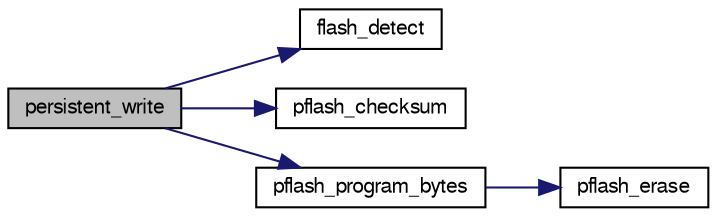 digraph "persistent_write"
{
  edge [fontname="FreeSans",fontsize="10",labelfontname="FreeSans",labelfontsize="10"];
  node [fontname="FreeSans",fontsize="10",shape=record];
  rankdir="LR";
  Node1 [label="persistent_write",height=0.2,width=0.4,color="black", fillcolor="grey75", style="filled", fontcolor="black"];
  Node1 -> Node2 [color="midnightblue",fontsize="10",style="solid",fontname="FreeSans"];
  Node2 [label="flash_detect",height=0.2,width=0.4,color="black", fillcolor="white", style="filled",URL="$stm32_2modules_2core_2settings__arch_8c.html#a6e9ee5b58a0f71f5267a43dbca4fc5b5"];
  Node1 -> Node3 [color="midnightblue",fontsize="10",style="solid",fontname="FreeSans"];
  Node3 [label="pflash_checksum",height=0.2,width=0.4,color="black", fillcolor="white", style="filled",URL="$stm32_2modules_2core_2settings__arch_8c.html#a22c9ce72b72cd4dfe56c4008626cff19"];
  Node1 -> Node4 [color="midnightblue",fontsize="10",style="solid",fontname="FreeSans"];
  Node4 [label="pflash_program_bytes",height=0.2,width=0.4,color="black", fillcolor="white", style="filled",URL="$stm32_2modules_2core_2settings__arch_8c.html#a411e0bd753ef59a0381f9d478d3d1bd2"];
  Node4 -> Node5 [color="midnightblue",fontsize="10",style="solid",fontname="FreeSans"];
  Node5 [label="pflash_erase",height=0.2,width=0.4,color="black", fillcolor="white", style="filled",URL="$stm32_2modules_2core_2settings__arch_8c.html#ab007814607ae9319798cb0ee4462d5c4"];
}
